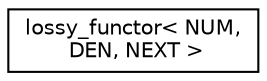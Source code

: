 digraph "Graphical Class Hierarchy"
{
  edge [fontname="Helvetica",fontsize="10",labelfontname="Helvetica",labelfontsize="10"];
  node [fontname="Helvetica",fontsize="10",shape=record];
  rankdir="LR";
  Node0 [label="lossy_functor\< NUM,\l DEN, NEXT \>",height=0.2,width=0.4,color="black", fillcolor="white", style="filled",URL="$structlossy__functor.html"];
}
